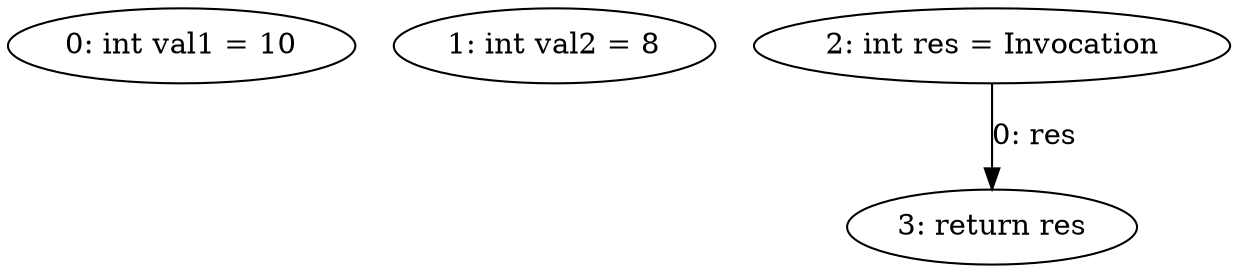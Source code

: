 digraph G {
  1 [ label="0: int val1 = 10" ];
  2 [ label="1: int val2 = 8" ];
  3 [ label="2: int res = Invocation" ];
  4 [ label="3: return res" ];
  3 -> 4 [ label="0: res" ];
}
